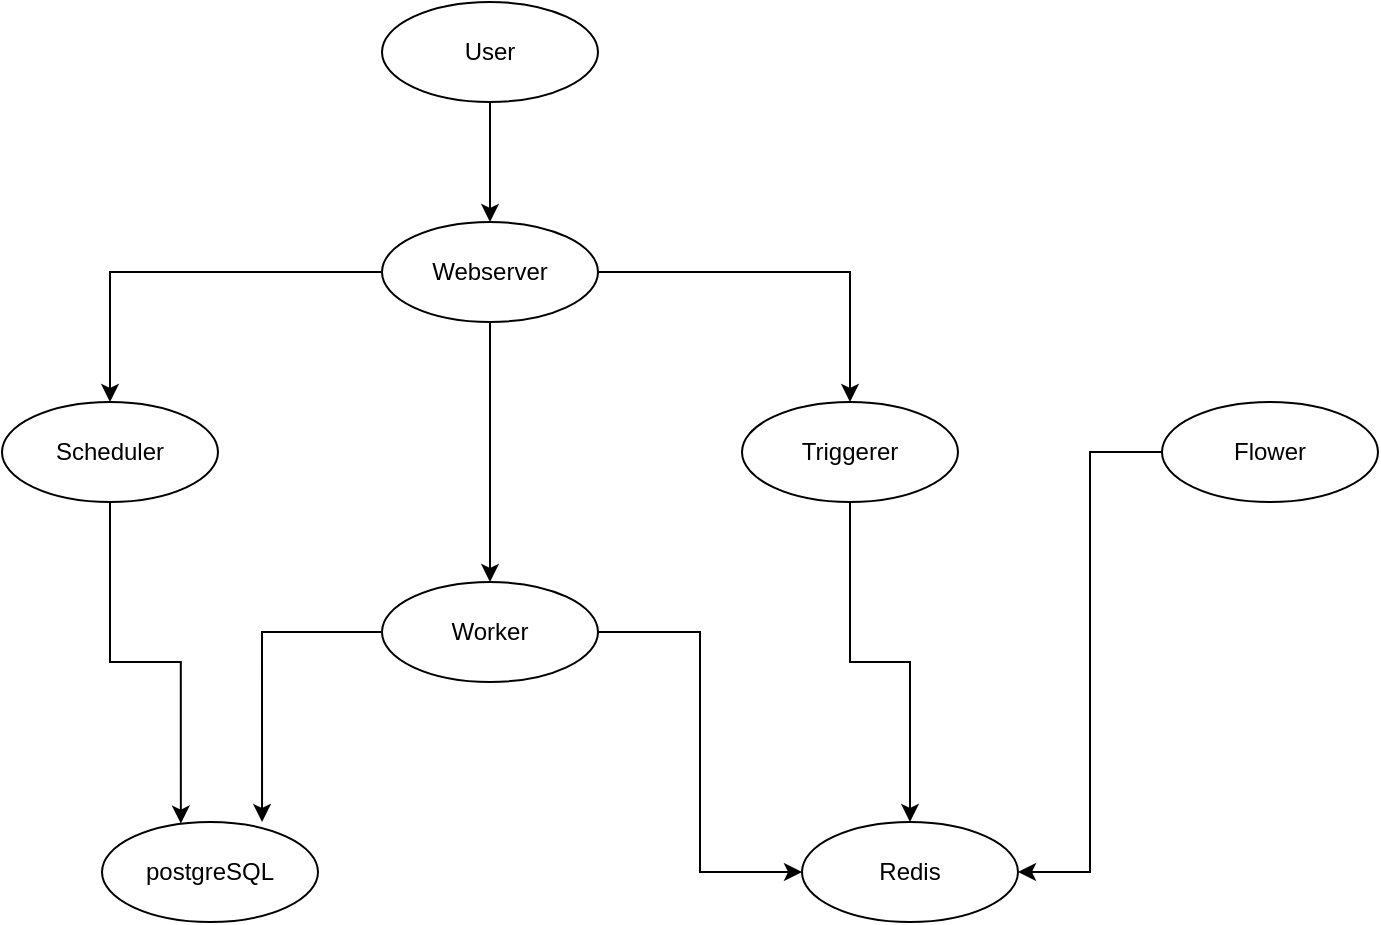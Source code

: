 <mxfile version="24.7.8">
  <diagram name="Page-1" id="88oJ9IO7LMLobSQn9PUm">
    <mxGraphModel dx="1323" dy="687" grid="1" gridSize="10" guides="1" tooltips="1" connect="1" arrows="1" fold="1" page="1" pageScale="1" pageWidth="827" pageHeight="1169" math="0" shadow="0">
      <root>
        <mxCell id="0" />
        <mxCell id="1" parent="0" />
        <mxCell id="d8YDgWdqnsUgU3ygJQaP-15" style="edgeStyle=orthogonalEdgeStyle;rounded=0;orthogonalLoop=1;jettySize=auto;html=1;" edge="1" parent="1" source="d8YDgWdqnsUgU3ygJQaP-2" target="d8YDgWdqnsUgU3ygJQaP-3">
          <mxGeometry relative="1" as="geometry" />
        </mxCell>
        <mxCell id="d8YDgWdqnsUgU3ygJQaP-2" value="User" style="ellipse;whiteSpace=wrap;html=1;" vertex="1" parent="1">
          <mxGeometry x="340" y="40" width="108" height="50" as="geometry" />
        </mxCell>
        <mxCell id="d8YDgWdqnsUgU3ygJQaP-18" style="edgeStyle=orthogonalEdgeStyle;rounded=0;orthogonalLoop=1;jettySize=auto;html=1;entryX=0.5;entryY=0;entryDx=0;entryDy=0;" edge="1" parent="1" source="d8YDgWdqnsUgU3ygJQaP-3" target="d8YDgWdqnsUgU3ygJQaP-4">
          <mxGeometry relative="1" as="geometry" />
        </mxCell>
        <mxCell id="d8YDgWdqnsUgU3ygJQaP-19" style="edgeStyle=orthogonalEdgeStyle;rounded=0;orthogonalLoop=1;jettySize=auto;html=1;entryX=0.5;entryY=0;entryDx=0;entryDy=0;" edge="1" parent="1" source="d8YDgWdqnsUgU3ygJQaP-3" target="d8YDgWdqnsUgU3ygJQaP-6">
          <mxGeometry relative="1" as="geometry" />
        </mxCell>
        <mxCell id="d8YDgWdqnsUgU3ygJQaP-20" style="edgeStyle=orthogonalEdgeStyle;rounded=0;orthogonalLoop=1;jettySize=auto;html=1;entryX=0.5;entryY=0;entryDx=0;entryDy=0;" edge="1" parent="1" source="d8YDgWdqnsUgU3ygJQaP-3" target="d8YDgWdqnsUgU3ygJQaP-5">
          <mxGeometry relative="1" as="geometry" />
        </mxCell>
        <mxCell id="d8YDgWdqnsUgU3ygJQaP-3" value="Webserver" style="ellipse;whiteSpace=wrap;html=1;" vertex="1" parent="1">
          <mxGeometry x="340" y="150" width="108" height="50" as="geometry" />
        </mxCell>
        <mxCell id="d8YDgWdqnsUgU3ygJQaP-24" style="edgeStyle=orthogonalEdgeStyle;rounded=0;orthogonalLoop=1;jettySize=auto;html=1;entryX=0;entryY=0.5;entryDx=0;entryDy=0;" edge="1" parent="1" source="d8YDgWdqnsUgU3ygJQaP-4" target="d8YDgWdqnsUgU3ygJQaP-9">
          <mxGeometry relative="1" as="geometry" />
        </mxCell>
        <mxCell id="d8YDgWdqnsUgU3ygJQaP-4" value="Worker" style="ellipse;whiteSpace=wrap;html=1;" vertex="1" parent="1">
          <mxGeometry x="340" y="330" width="108" height="50" as="geometry" />
        </mxCell>
        <mxCell id="d8YDgWdqnsUgU3ygJQaP-23" style="edgeStyle=orthogonalEdgeStyle;rounded=0;orthogonalLoop=1;jettySize=auto;html=1;" edge="1" parent="1" source="d8YDgWdqnsUgU3ygJQaP-5" target="d8YDgWdqnsUgU3ygJQaP-9">
          <mxGeometry relative="1" as="geometry" />
        </mxCell>
        <mxCell id="d8YDgWdqnsUgU3ygJQaP-5" value="Triggerer" style="ellipse;whiteSpace=wrap;html=1;" vertex="1" parent="1">
          <mxGeometry x="520" y="240" width="108" height="50" as="geometry" />
        </mxCell>
        <mxCell id="d8YDgWdqnsUgU3ygJQaP-6" value="Scheduler" style="ellipse;whiteSpace=wrap;html=1;" vertex="1" parent="1">
          <mxGeometry x="150" y="240" width="108" height="50" as="geometry" />
        </mxCell>
        <mxCell id="d8YDgWdqnsUgU3ygJQaP-8" value="postgreSQL" style="ellipse;whiteSpace=wrap;html=1;" vertex="1" parent="1">
          <mxGeometry x="200" y="450" width="108" height="50" as="geometry" />
        </mxCell>
        <mxCell id="d8YDgWdqnsUgU3ygJQaP-9" value="Redis" style="ellipse;whiteSpace=wrap;html=1;" vertex="1" parent="1">
          <mxGeometry x="550" y="450" width="108" height="50" as="geometry" />
        </mxCell>
        <mxCell id="d8YDgWdqnsUgU3ygJQaP-14" style="edgeStyle=orthogonalEdgeStyle;rounded=0;orthogonalLoop=1;jettySize=auto;html=1;entryX=1;entryY=0.5;entryDx=0;entryDy=0;" edge="1" parent="1" source="d8YDgWdqnsUgU3ygJQaP-10" target="d8YDgWdqnsUgU3ygJQaP-9">
          <mxGeometry relative="1" as="geometry" />
        </mxCell>
        <mxCell id="d8YDgWdqnsUgU3ygJQaP-10" value="Flower" style="ellipse;whiteSpace=wrap;html=1;" vertex="1" parent="1">
          <mxGeometry x="730" y="240" width="108" height="50" as="geometry" />
        </mxCell>
        <mxCell id="d8YDgWdqnsUgU3ygJQaP-17" style="edgeStyle=orthogonalEdgeStyle;rounded=0;orthogonalLoop=1;jettySize=auto;html=1;entryX=0.365;entryY=0.016;entryDx=0;entryDy=0;entryPerimeter=0;" edge="1" parent="1" source="d8YDgWdqnsUgU3ygJQaP-6" target="d8YDgWdqnsUgU3ygJQaP-8">
          <mxGeometry relative="1" as="geometry" />
        </mxCell>
        <mxCell id="d8YDgWdqnsUgU3ygJQaP-21" style="edgeStyle=orthogonalEdgeStyle;rounded=0;orthogonalLoop=1;jettySize=auto;html=1;entryX=0.741;entryY=0;entryDx=0;entryDy=0;entryPerimeter=0;" edge="1" parent="1" source="d8YDgWdqnsUgU3ygJQaP-4" target="d8YDgWdqnsUgU3ygJQaP-8">
          <mxGeometry relative="1" as="geometry" />
        </mxCell>
      </root>
    </mxGraphModel>
  </diagram>
</mxfile>
